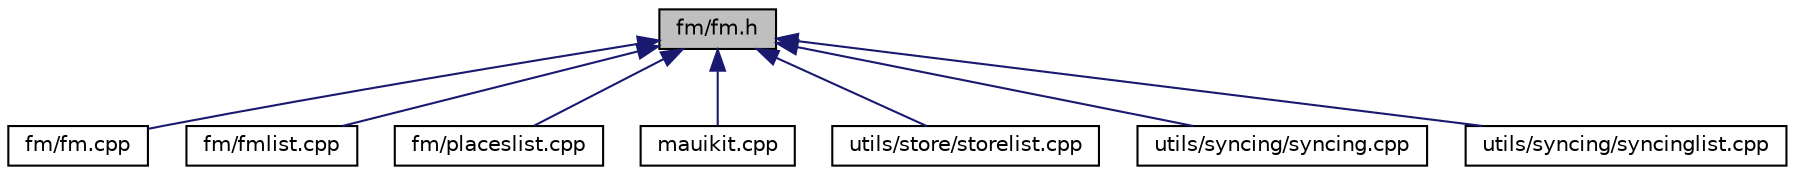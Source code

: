 digraph "fm/fm.h"
{
 // INTERACTIVE_SVG=YES
 // LATEX_PDF_SIZE
  edge [fontname="Helvetica",fontsize="10",labelfontname="Helvetica",labelfontsize="10"];
  node [fontname="Helvetica",fontsize="10",shape=record];
  Node28 [label="fm/fm.h",height=0.2,width=0.4,color="black", fillcolor="grey75", style="filled", fontcolor="black",tooltip=" "];
  Node28 -> Node29 [dir="back",color="midnightblue",fontsize="10",style="solid",fontname="Helvetica"];
  Node29 [label="fm/fm.cpp",height=0.2,width=0.4,color="black", fillcolor="white", style="filled",URL="$fm_8cpp.html",tooltip=" "];
  Node28 -> Node30 [dir="back",color="midnightblue",fontsize="10",style="solid",fontname="Helvetica"];
  Node30 [label="fm/fmlist.cpp",height=0.2,width=0.4,color="black", fillcolor="white", style="filled",URL="$fmlist_8cpp.html",tooltip=" "];
  Node28 -> Node31 [dir="back",color="midnightblue",fontsize="10",style="solid",fontname="Helvetica"];
  Node31 [label="fm/placeslist.cpp",height=0.2,width=0.4,color="black", fillcolor="white", style="filled",URL="$placeslist_8cpp.html",tooltip=" "];
  Node28 -> Node32 [dir="back",color="midnightblue",fontsize="10",style="solid",fontname="Helvetica"];
  Node32 [label="mauikit.cpp",height=0.2,width=0.4,color="black", fillcolor="white", style="filled",URL="$mauikit_8cpp.html",tooltip=" "];
  Node28 -> Node33 [dir="back",color="midnightblue",fontsize="10",style="solid",fontname="Helvetica"];
  Node33 [label="utils/store/storelist.cpp",height=0.2,width=0.4,color="black", fillcolor="white", style="filled",URL="$storelist_8cpp.html",tooltip=" "];
  Node28 -> Node34 [dir="back",color="midnightblue",fontsize="10",style="solid",fontname="Helvetica"];
  Node34 [label="utils/syncing/syncing.cpp",height=0.2,width=0.4,color="black", fillcolor="white", style="filled",URL="$syncing_8cpp.html",tooltip=" "];
  Node28 -> Node35 [dir="back",color="midnightblue",fontsize="10",style="solid",fontname="Helvetica"];
  Node35 [label="utils/syncing/syncinglist.cpp",height=0.2,width=0.4,color="black", fillcolor="white", style="filled",URL="$syncinglist_8cpp.html",tooltip=" "];
}
